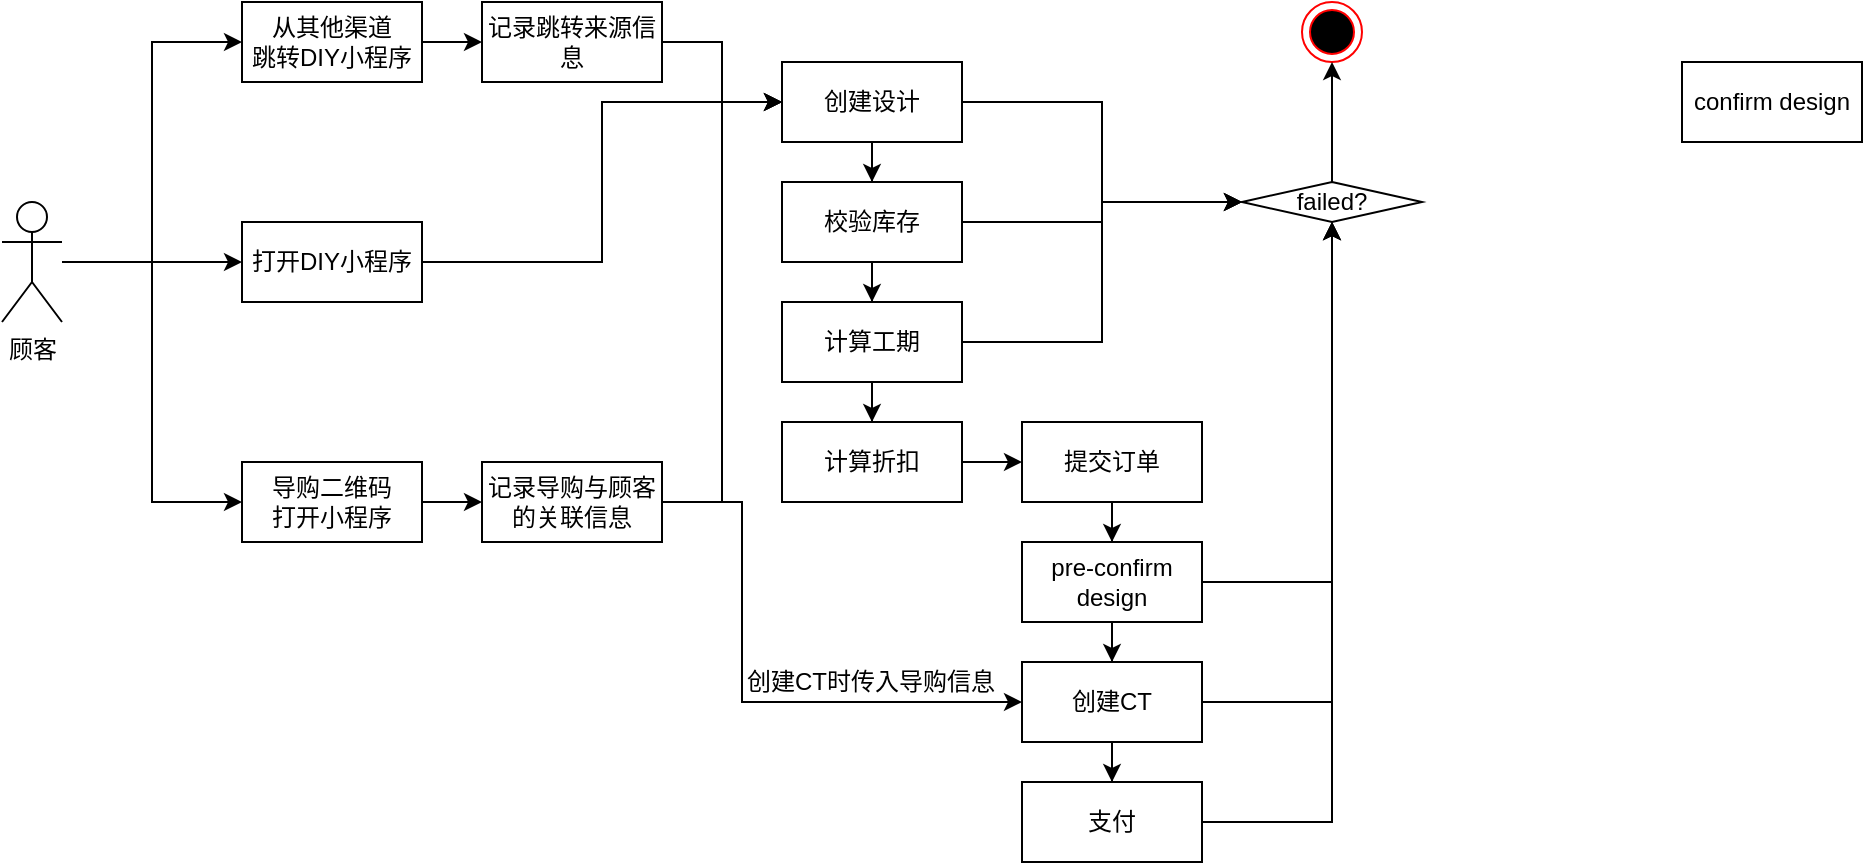 <mxfile version="14.9.2" type="github">
  <diagram name="Page-1" id="52a04d89-c75d-2922-d76d-85b35f80e030">
    <mxGraphModel dx="1293" dy="693" grid="1" gridSize="10" guides="1" tooltips="1" connect="1" arrows="1" fold="1" page="1" pageScale="1" pageWidth="1169" pageHeight="827" background="none" math="0" shadow="0">
      <root>
        <mxCell id="0" />
        <mxCell id="1" parent="0" />
        <mxCell id="QDF-2TI6SQJX1vdAJhpz-36" style="edgeStyle=orthogonalEdgeStyle;rounded=0;orthogonalLoop=1;jettySize=auto;html=1;entryX=0;entryY=0.5;entryDx=0;entryDy=0;" edge="1" parent="1" source="QDF-2TI6SQJX1vdAJhpz-1" target="QDF-2TI6SQJX1vdAJhpz-14">
          <mxGeometry relative="1" as="geometry" />
        </mxCell>
        <mxCell id="QDF-2TI6SQJX1vdAJhpz-1" value="打开DIY小程序" style="rounded=0;whiteSpace=wrap;html=1;" vertex="1" parent="1">
          <mxGeometry x="160" y="210" width="90" height="40" as="geometry" />
        </mxCell>
        <mxCell id="QDF-2TI6SQJX1vdAJhpz-9" style="edgeStyle=orthogonalEdgeStyle;rounded=0;orthogonalLoop=1;jettySize=auto;html=1;entryX=0;entryY=0.5;entryDx=0;entryDy=0;" edge="1" parent="1" source="QDF-2TI6SQJX1vdAJhpz-2" target="QDF-2TI6SQJX1vdAJhpz-1">
          <mxGeometry relative="1" as="geometry" />
        </mxCell>
        <mxCell id="QDF-2TI6SQJX1vdAJhpz-10" style="edgeStyle=orthogonalEdgeStyle;rounded=0;orthogonalLoop=1;jettySize=auto;html=1;entryX=0;entryY=0.5;entryDx=0;entryDy=0;" edge="1" parent="1" source="QDF-2TI6SQJX1vdAJhpz-2" target="QDF-2TI6SQJX1vdAJhpz-5">
          <mxGeometry relative="1" as="geometry" />
        </mxCell>
        <mxCell id="QDF-2TI6SQJX1vdAJhpz-11" style="edgeStyle=orthogonalEdgeStyle;rounded=0;orthogonalLoop=1;jettySize=auto;html=1;entryX=0;entryY=0.5;entryDx=0;entryDy=0;" edge="1" parent="1" source="QDF-2TI6SQJX1vdAJhpz-2" target="QDF-2TI6SQJX1vdAJhpz-3">
          <mxGeometry relative="1" as="geometry" />
        </mxCell>
        <mxCell id="QDF-2TI6SQJX1vdAJhpz-2" value="顾客" style="shape=umlActor;verticalLabelPosition=bottom;verticalAlign=top;html=1;outlineConnect=0;" vertex="1" parent="1">
          <mxGeometry x="40" y="200" width="30" height="60" as="geometry" />
        </mxCell>
        <mxCell id="QDF-2TI6SQJX1vdAJhpz-12" style="edgeStyle=orthogonalEdgeStyle;rounded=0;orthogonalLoop=1;jettySize=auto;html=1;entryX=0;entryY=0.5;entryDx=0;entryDy=0;" edge="1" parent="1" source="QDF-2TI6SQJX1vdAJhpz-3" target="QDF-2TI6SQJX1vdAJhpz-7">
          <mxGeometry relative="1" as="geometry" />
        </mxCell>
        <mxCell id="QDF-2TI6SQJX1vdAJhpz-3" value="从其他渠道&lt;br&gt;跳转DIY小程序" style="rounded=0;whiteSpace=wrap;html=1;" vertex="1" parent="1">
          <mxGeometry x="160" y="100" width="90" height="40" as="geometry" />
        </mxCell>
        <mxCell id="QDF-2TI6SQJX1vdAJhpz-17" style="edgeStyle=orthogonalEdgeStyle;rounded=0;orthogonalLoop=1;jettySize=auto;html=1;entryX=0;entryY=0.5;entryDx=0;entryDy=0;" edge="1" parent="1" source="QDF-2TI6SQJX1vdAJhpz-4" target="QDF-2TI6SQJX1vdAJhpz-14">
          <mxGeometry relative="1" as="geometry" />
        </mxCell>
        <mxCell id="QDF-2TI6SQJX1vdAJhpz-60" style="edgeStyle=orthogonalEdgeStyle;rounded=0;orthogonalLoop=1;jettySize=auto;html=1;entryX=0;entryY=0.5;entryDx=0;entryDy=0;" edge="1" parent="1" source="QDF-2TI6SQJX1vdAJhpz-4" target="QDF-2TI6SQJX1vdAJhpz-37">
          <mxGeometry relative="1" as="geometry">
            <Array as="points">
              <mxPoint x="410" y="350" />
              <mxPoint x="410" y="450" />
            </Array>
          </mxGeometry>
        </mxCell>
        <mxCell id="QDF-2TI6SQJX1vdAJhpz-4" value="记录导购与顾客的关联信息" style="rounded=0;whiteSpace=wrap;html=1;" vertex="1" parent="1">
          <mxGeometry x="280" y="330" width="90" height="40" as="geometry" />
        </mxCell>
        <mxCell id="QDF-2TI6SQJX1vdAJhpz-13" style="edgeStyle=orthogonalEdgeStyle;rounded=0;orthogonalLoop=1;jettySize=auto;html=1;entryX=0;entryY=0.5;entryDx=0;entryDy=0;" edge="1" parent="1" source="QDF-2TI6SQJX1vdAJhpz-5" target="QDF-2TI6SQJX1vdAJhpz-4">
          <mxGeometry relative="1" as="geometry" />
        </mxCell>
        <mxCell id="QDF-2TI6SQJX1vdAJhpz-5" value="导购二维码&lt;br&gt;打开小程序" style="rounded=0;whiteSpace=wrap;html=1;" vertex="1" parent="1">
          <mxGeometry x="160" y="330" width="90" height="40" as="geometry" />
        </mxCell>
        <mxCell id="QDF-2TI6SQJX1vdAJhpz-15" style="edgeStyle=orthogonalEdgeStyle;rounded=0;orthogonalLoop=1;jettySize=auto;html=1;entryX=0;entryY=0.5;entryDx=0;entryDy=0;" edge="1" parent="1" source="QDF-2TI6SQJX1vdAJhpz-7" target="QDF-2TI6SQJX1vdAJhpz-14">
          <mxGeometry relative="1" as="geometry" />
        </mxCell>
        <mxCell id="QDF-2TI6SQJX1vdAJhpz-7" value="记录跳转来源信息" style="rounded=0;whiteSpace=wrap;html=1;" vertex="1" parent="1">
          <mxGeometry x="280" y="100" width="90" height="40" as="geometry" />
        </mxCell>
        <mxCell id="QDF-2TI6SQJX1vdAJhpz-24" style="edgeStyle=orthogonalEdgeStyle;rounded=0;orthogonalLoop=1;jettySize=auto;html=1;entryX=0.5;entryY=0;entryDx=0;entryDy=0;" edge="1" parent="1" source="QDF-2TI6SQJX1vdAJhpz-14" target="QDF-2TI6SQJX1vdAJhpz-18">
          <mxGeometry relative="1" as="geometry" />
        </mxCell>
        <mxCell id="QDF-2TI6SQJX1vdAJhpz-52" style="edgeStyle=orthogonalEdgeStyle;rounded=0;orthogonalLoop=1;jettySize=auto;html=1;entryX=0;entryY=0.5;entryDx=0;entryDy=0;" edge="1" parent="1" source="QDF-2TI6SQJX1vdAJhpz-14" target="QDF-2TI6SQJX1vdAJhpz-43">
          <mxGeometry relative="1" as="geometry" />
        </mxCell>
        <mxCell id="QDF-2TI6SQJX1vdAJhpz-14" value="创建设计" style="rounded=0;whiteSpace=wrap;html=1;" vertex="1" parent="1">
          <mxGeometry x="430" y="130" width="90" height="40" as="geometry" />
        </mxCell>
        <mxCell id="QDF-2TI6SQJX1vdAJhpz-25" style="edgeStyle=orthogonalEdgeStyle;rounded=0;orthogonalLoop=1;jettySize=auto;html=1;" edge="1" parent="1" source="QDF-2TI6SQJX1vdAJhpz-18" target="QDF-2TI6SQJX1vdAJhpz-19">
          <mxGeometry relative="1" as="geometry" />
        </mxCell>
        <mxCell id="QDF-2TI6SQJX1vdAJhpz-53" style="edgeStyle=orthogonalEdgeStyle;rounded=0;orthogonalLoop=1;jettySize=auto;html=1;" edge="1" parent="1" source="QDF-2TI6SQJX1vdAJhpz-18" target="QDF-2TI6SQJX1vdAJhpz-43">
          <mxGeometry relative="1" as="geometry" />
        </mxCell>
        <mxCell id="QDF-2TI6SQJX1vdAJhpz-18" value="校验库存" style="rounded=0;whiteSpace=wrap;html=1;" vertex="1" parent="1">
          <mxGeometry x="430" y="190" width="90" height="40" as="geometry" />
        </mxCell>
        <mxCell id="QDF-2TI6SQJX1vdAJhpz-33" style="edgeStyle=orthogonalEdgeStyle;rounded=0;orthogonalLoop=1;jettySize=auto;html=1;entryX=0.5;entryY=0;entryDx=0;entryDy=0;" edge="1" parent="1" source="QDF-2TI6SQJX1vdAJhpz-19" target="QDF-2TI6SQJX1vdAJhpz-27">
          <mxGeometry relative="1" as="geometry" />
        </mxCell>
        <mxCell id="QDF-2TI6SQJX1vdAJhpz-54" style="edgeStyle=orthogonalEdgeStyle;rounded=0;orthogonalLoop=1;jettySize=auto;html=1;entryX=0;entryY=0.5;entryDx=0;entryDy=0;" edge="1" parent="1" source="QDF-2TI6SQJX1vdAJhpz-19" target="QDF-2TI6SQJX1vdAJhpz-43">
          <mxGeometry relative="1" as="geometry" />
        </mxCell>
        <mxCell id="QDF-2TI6SQJX1vdAJhpz-19" value="计算工期" style="rounded=0;whiteSpace=wrap;html=1;" vertex="1" parent="1">
          <mxGeometry x="430" y="250" width="90" height="40" as="geometry" />
        </mxCell>
        <mxCell id="QDF-2TI6SQJX1vdAJhpz-35" style="edgeStyle=orthogonalEdgeStyle;rounded=0;orthogonalLoop=1;jettySize=auto;html=1;" edge="1" parent="1" source="QDF-2TI6SQJX1vdAJhpz-22" target="QDF-2TI6SQJX1vdAJhpz-29">
          <mxGeometry relative="1" as="geometry" />
        </mxCell>
        <mxCell id="QDF-2TI6SQJX1vdAJhpz-22" value="提交订单" style="rounded=0;whiteSpace=wrap;html=1;" vertex="1" parent="1">
          <mxGeometry x="550" y="310" width="90" height="40" as="geometry" />
        </mxCell>
        <mxCell id="QDF-2TI6SQJX1vdAJhpz-34" style="edgeStyle=orthogonalEdgeStyle;rounded=0;orthogonalLoop=1;jettySize=auto;html=1;entryX=0;entryY=0.5;entryDx=0;entryDy=0;" edge="1" parent="1" source="QDF-2TI6SQJX1vdAJhpz-27" target="QDF-2TI6SQJX1vdAJhpz-22">
          <mxGeometry relative="1" as="geometry" />
        </mxCell>
        <mxCell id="QDF-2TI6SQJX1vdAJhpz-27" value="计算折扣" style="rounded=0;whiteSpace=wrap;html=1;" vertex="1" parent="1">
          <mxGeometry x="430" y="310" width="90" height="40" as="geometry" />
        </mxCell>
        <mxCell id="QDF-2TI6SQJX1vdAJhpz-38" style="edgeStyle=orthogonalEdgeStyle;rounded=0;orthogonalLoop=1;jettySize=auto;html=1;" edge="1" parent="1" source="QDF-2TI6SQJX1vdAJhpz-29" target="QDF-2TI6SQJX1vdAJhpz-37">
          <mxGeometry relative="1" as="geometry" />
        </mxCell>
        <mxCell id="QDF-2TI6SQJX1vdAJhpz-45" style="edgeStyle=orthogonalEdgeStyle;rounded=0;orthogonalLoop=1;jettySize=auto;html=1;" edge="1" parent="1" source="QDF-2TI6SQJX1vdAJhpz-29" target="QDF-2TI6SQJX1vdAJhpz-43">
          <mxGeometry relative="1" as="geometry" />
        </mxCell>
        <mxCell id="QDF-2TI6SQJX1vdAJhpz-29" value="pre-confirm design" style="rounded=0;whiteSpace=wrap;html=1;" vertex="1" parent="1">
          <mxGeometry x="550" y="370" width="90" height="40" as="geometry" />
        </mxCell>
        <mxCell id="QDF-2TI6SQJX1vdAJhpz-40" style="edgeStyle=orthogonalEdgeStyle;rounded=0;orthogonalLoop=1;jettySize=auto;html=1;" edge="1" parent="1" source="QDF-2TI6SQJX1vdAJhpz-37" target="QDF-2TI6SQJX1vdAJhpz-39">
          <mxGeometry relative="1" as="geometry" />
        </mxCell>
        <mxCell id="QDF-2TI6SQJX1vdAJhpz-51" style="edgeStyle=orthogonalEdgeStyle;rounded=0;orthogonalLoop=1;jettySize=auto;html=1;entryX=0.5;entryY=1;entryDx=0;entryDy=0;" edge="1" parent="1" source="QDF-2TI6SQJX1vdAJhpz-37" target="QDF-2TI6SQJX1vdAJhpz-43">
          <mxGeometry relative="1" as="geometry" />
        </mxCell>
        <mxCell id="QDF-2TI6SQJX1vdAJhpz-37" value="创建CT" style="rounded=0;whiteSpace=wrap;html=1;" vertex="1" parent="1">
          <mxGeometry x="550" y="430" width="90" height="40" as="geometry" />
        </mxCell>
        <mxCell id="QDF-2TI6SQJX1vdAJhpz-50" style="edgeStyle=orthogonalEdgeStyle;rounded=0;orthogonalLoop=1;jettySize=auto;html=1;entryX=0.5;entryY=1;entryDx=0;entryDy=0;" edge="1" parent="1" source="QDF-2TI6SQJX1vdAJhpz-39" target="QDF-2TI6SQJX1vdAJhpz-43">
          <mxGeometry relative="1" as="geometry" />
        </mxCell>
        <mxCell id="QDF-2TI6SQJX1vdAJhpz-39" value="支付" style="rounded=0;whiteSpace=wrap;html=1;" vertex="1" parent="1">
          <mxGeometry x="550" y="490" width="90" height="40" as="geometry" />
        </mxCell>
        <mxCell id="QDF-2TI6SQJX1vdAJhpz-41" value="confirm design" style="rounded=0;whiteSpace=wrap;html=1;" vertex="1" parent="1">
          <mxGeometry x="880" y="130" width="90" height="40" as="geometry" />
        </mxCell>
        <mxCell id="QDF-2TI6SQJX1vdAJhpz-42" value="" style="ellipse;html=1;shape=endState;fillColor=#000000;strokeColor=#ff0000;" vertex="1" parent="1">
          <mxGeometry x="690" y="100" width="30" height="30" as="geometry" />
        </mxCell>
        <mxCell id="QDF-2TI6SQJX1vdAJhpz-55" style="edgeStyle=orthogonalEdgeStyle;rounded=0;orthogonalLoop=1;jettySize=auto;html=1;" edge="1" parent="1" source="QDF-2TI6SQJX1vdAJhpz-43">
          <mxGeometry relative="1" as="geometry">
            <mxPoint x="705" y="130" as="targetPoint" />
          </mxGeometry>
        </mxCell>
        <mxCell id="QDF-2TI6SQJX1vdAJhpz-43" value="failed?" style="rhombus;whiteSpace=wrap;html=1;" vertex="1" parent="1">
          <mxGeometry x="660" y="190" width="90" height="20" as="geometry" />
        </mxCell>
        <mxCell id="QDF-2TI6SQJX1vdAJhpz-61" value="创建CT时传入导购信息" style="text;html=1;align=center;verticalAlign=middle;resizable=0;points=[];autosize=1;strokeColor=none;" vertex="1" parent="1">
          <mxGeometry x="404" y="430" width="140" height="20" as="geometry" />
        </mxCell>
      </root>
    </mxGraphModel>
  </diagram>
</mxfile>
